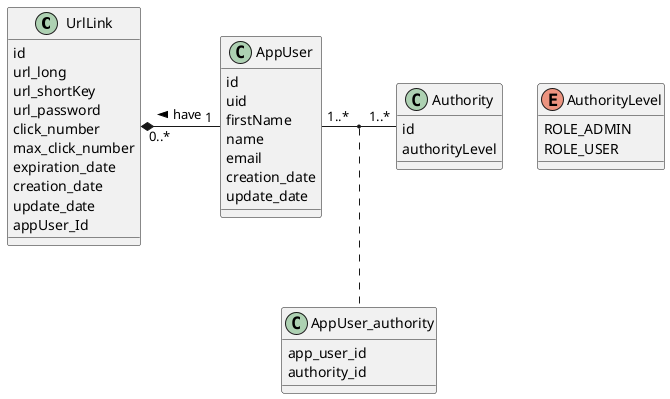 @startuml

UrlLink "0..*" *- "   1" AppUser: < have

AppUser "1..*" - "1..*" Authority
(AppUser, Authority) .. AppUser_authority


class AppUser {
id
uid
firstName
name
email
creation_date
update_date
}

class Authority {
id
authorityLevel
}

class AppUser_authority {
app_user_id
authority_id
}


class UrlLink {
id
url_long
url_shortKey
url_password
click_number
max_click_number
expiration_date
creation_date
update_date
appUser_Id
}

enum AuthorityLevel {
ROLE_ADMIN
ROLE_USER
}

@enduml
